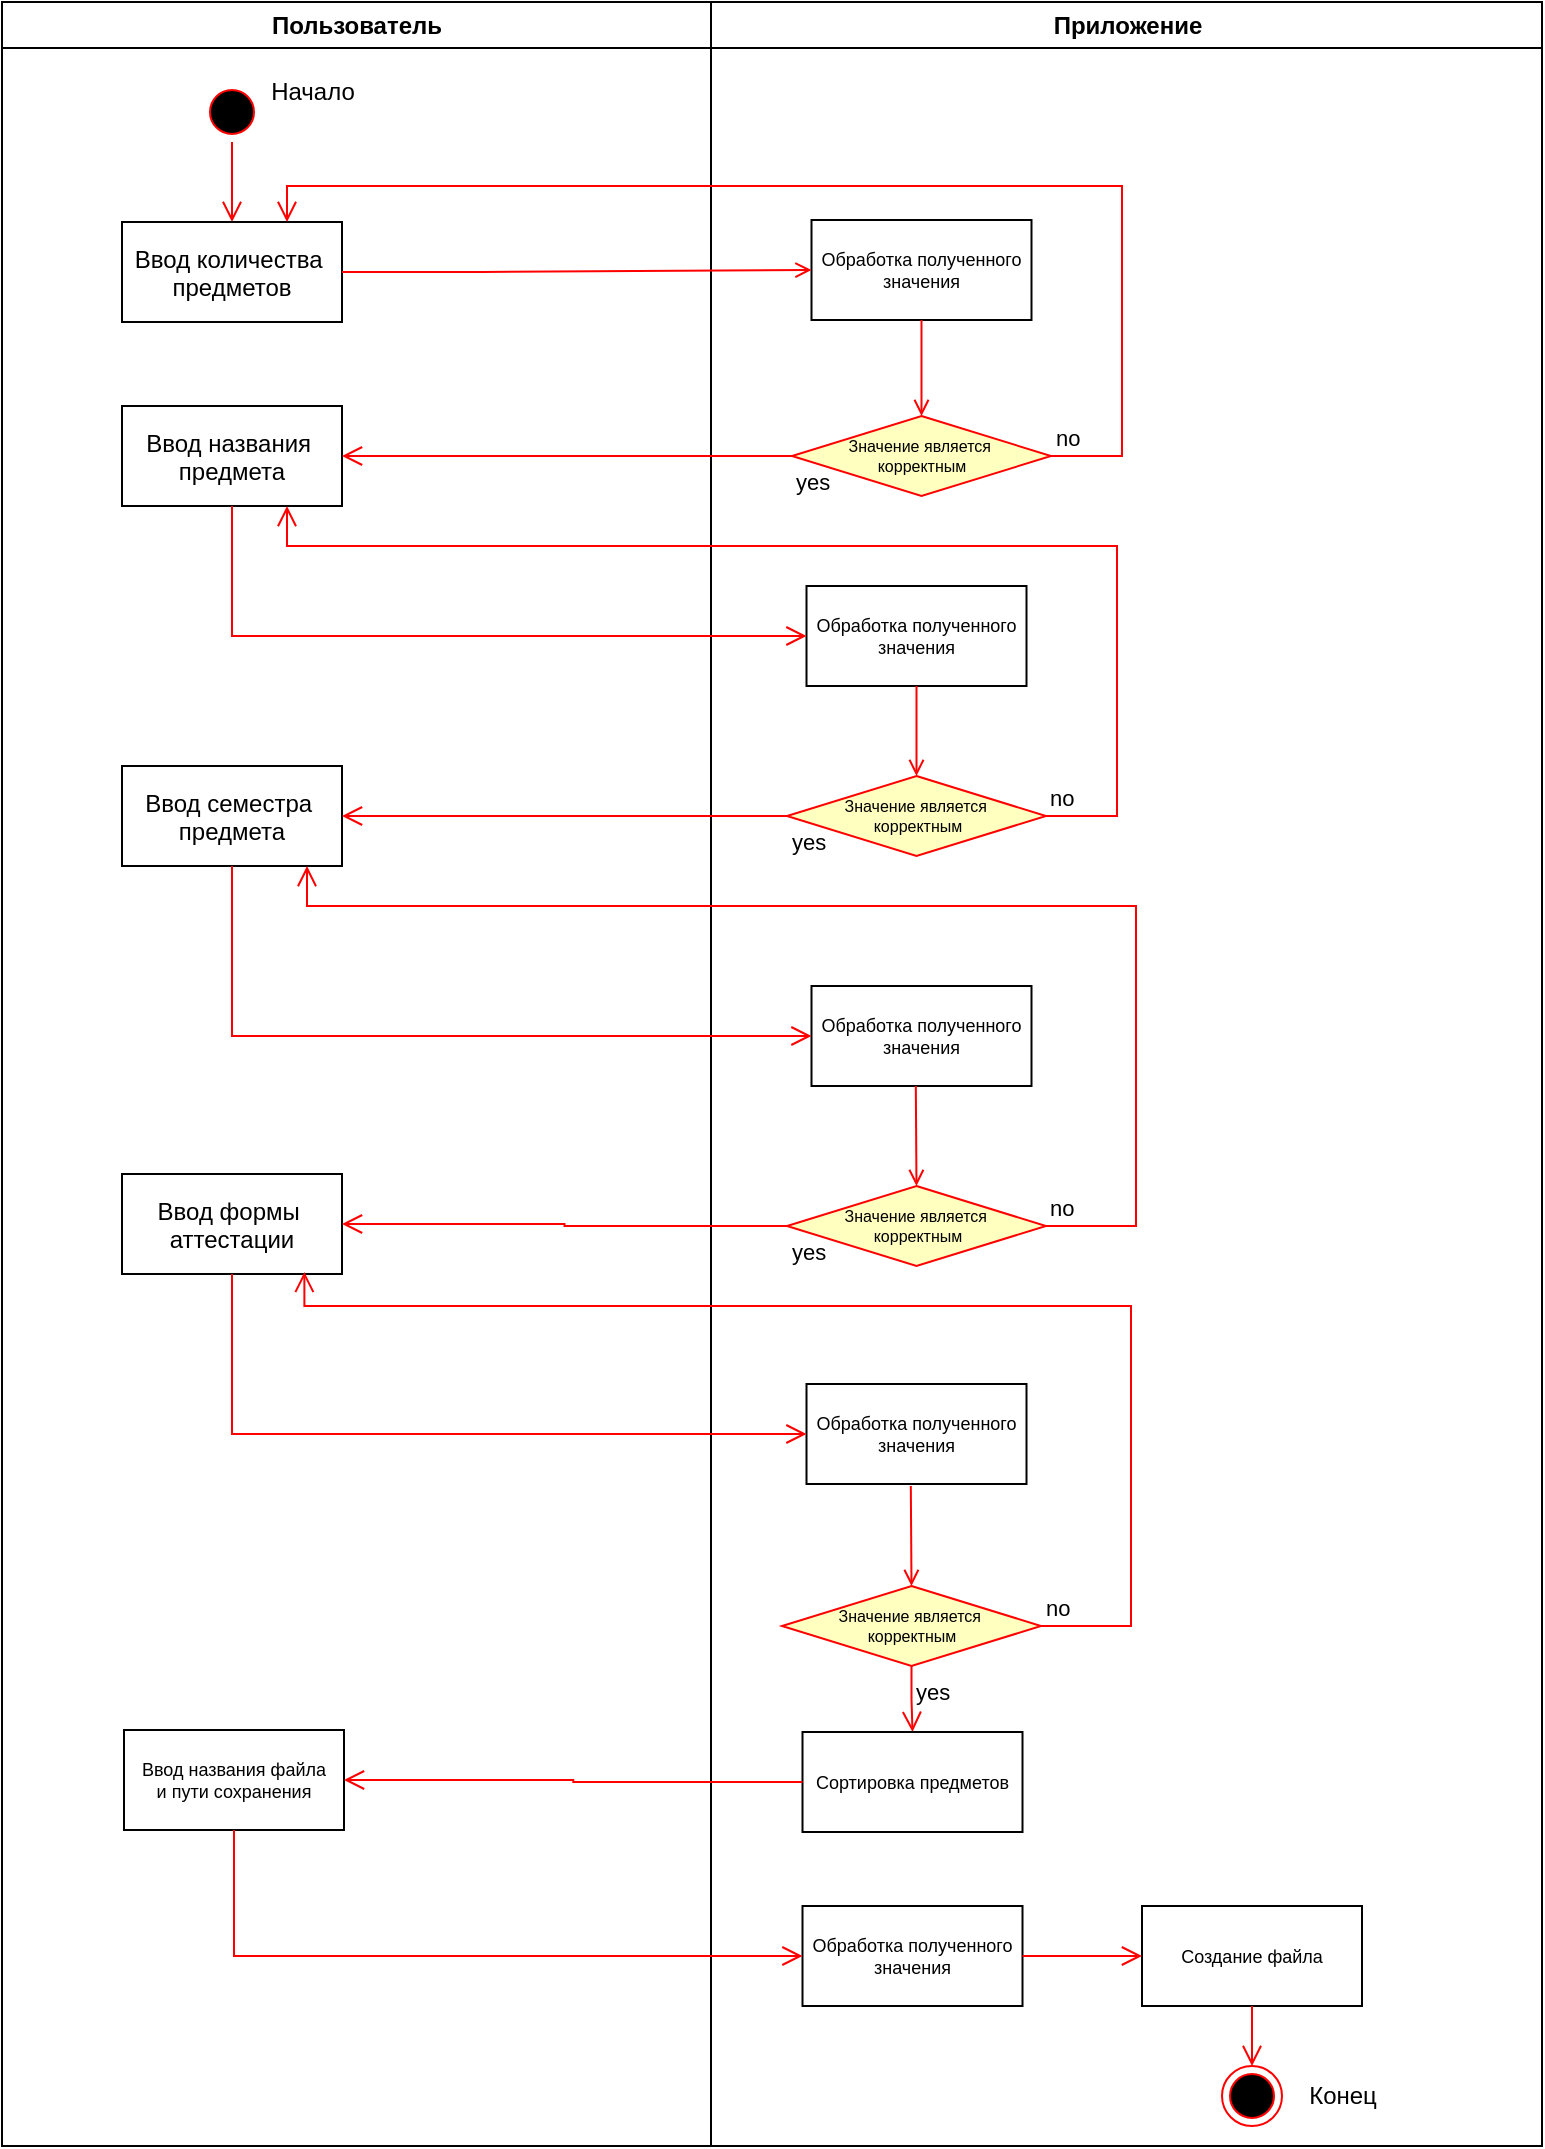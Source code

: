 <mxfile version="25.0.3">
  <diagram name="Page-1" id="e7e014a7-5840-1c2e-5031-d8a46d1fe8dd">
    <mxGraphModel dx="983" dy="546" grid="1" gridSize="10" guides="1" tooltips="1" connect="1" arrows="1" fold="1" page="1" pageScale="1" pageWidth="1169" pageHeight="826" background="none" math="0" shadow="0">
      <root>
        <mxCell id="0" />
        <mxCell id="1" parent="0" />
        <mxCell id="2" value="Пользователь" style="swimlane;whiteSpace=wrap" parent="1" vertex="1">
          <mxGeometry x="90" y="128" width="354.5" height="1072" as="geometry" />
        </mxCell>
        <mxCell id="5" value="" style="ellipse;shape=startState;fillColor=#000000;strokeColor=#ff0000;" parent="2" vertex="1">
          <mxGeometry x="100" y="40" width="30" height="30" as="geometry" />
        </mxCell>
        <mxCell id="6" value="" style="edgeStyle=elbowEdgeStyle;elbow=horizontal;verticalAlign=bottom;endArrow=open;endSize=8;strokeColor=#FF0000;endFill=1;rounded=0" parent="2" source="5" target="7" edge="1">
          <mxGeometry x="100" y="40" as="geometry">
            <mxPoint x="115" y="110" as="targetPoint" />
          </mxGeometry>
        </mxCell>
        <mxCell id="7" value="Ввод количества &#xa;предметов" style="" parent="2" vertex="1">
          <mxGeometry x="60" y="110" width="110" height="50" as="geometry" />
        </mxCell>
        <mxCell id="TJSlfYBAw52RXKxUST6J-41" value="Начало" style="text;html=1;align=center;verticalAlign=middle;resizable=0;points=[];autosize=1;strokeColor=none;fillColor=none;" vertex="1" parent="2">
          <mxGeometry x="120" y="30" width="70" height="30" as="geometry" />
        </mxCell>
        <mxCell id="TJSlfYBAw52RXKxUST6J-49" value="Ввод названия &#xa;предмета" style="" vertex="1" parent="2">
          <mxGeometry x="60" y="202" width="110" height="50" as="geometry" />
        </mxCell>
        <mxCell id="TJSlfYBAw52RXKxUST6J-56" value="Ввод семестра &#xa;предмета" style="" vertex="1" parent="2">
          <mxGeometry x="60" y="382" width="110" height="50" as="geometry" />
        </mxCell>
        <mxCell id="TJSlfYBAw52RXKxUST6J-63" value="Ввод формы &#xa;аттестации" style="" vertex="1" parent="2">
          <mxGeometry x="60" y="586" width="110" height="50" as="geometry" />
        </mxCell>
        <mxCell id="TJSlfYBAw52RXKxUST6J-74" value="Ввод названия файла&#xa;и пути сохранения" style="fontSize=9;" vertex="1" parent="2">
          <mxGeometry x="61" y="864" width="110" height="50" as="geometry" />
        </mxCell>
        <mxCell id="3" value="Приложение" style="swimlane;whiteSpace=wrap" parent="1" vertex="1">
          <mxGeometry x="444.5" y="128" width="415.5" height="1072" as="geometry" />
        </mxCell>
        <mxCell id="TJSlfYBAw52RXKxUST6J-42" value="Значение является&amp;nbsp;&lt;div&gt;корректным&lt;/div&gt;" style="rhombus;whiteSpace=wrap;html=1;fontColor=#000000;fillColor=#ffffc0;strokeColor=#ff0000;fontSize=8;" vertex="1" parent="3">
          <mxGeometry x="40.5" y="207" width="129.5" height="40" as="geometry" />
        </mxCell>
        <mxCell id="TJSlfYBAw52RXKxUST6J-45" value="Обработка полученного&#xa;значения" style="fontSize=9;" vertex="1" parent="3">
          <mxGeometry x="50.25" y="109" width="110" height="50" as="geometry" />
        </mxCell>
        <mxCell id="TJSlfYBAw52RXKxUST6J-46" value="" style="endArrow=open;strokeColor=#FF0000;endFill=1;rounded=0;entryX=0.5;entryY=0;entryDx=0;entryDy=0;exitX=0.5;exitY=1;exitDx=0;exitDy=0;" edge="1" parent="3" source="TJSlfYBAw52RXKxUST6J-45" target="TJSlfYBAw52RXKxUST6J-42">
          <mxGeometry relative="1" as="geometry">
            <mxPoint x="-194.5" y="233" as="sourcePoint" />
            <mxPoint x="40.5" y="232" as="targetPoint" />
            <Array as="points" />
          </mxGeometry>
        </mxCell>
        <mxCell id="TJSlfYBAw52RXKxUST6J-50" value="Обработка полученного&#xa;значения" style="fontSize=9;" vertex="1" parent="3">
          <mxGeometry x="47.75" y="292" width="110" height="50" as="geometry" />
        </mxCell>
        <mxCell id="TJSlfYBAw52RXKxUST6J-51" value="Значение является&amp;nbsp;&lt;div&gt;корректным&lt;/div&gt;" style="rhombus;whiteSpace=wrap;html=1;fontColor=#000000;fillColor=#ffffc0;strokeColor=#ff0000;fontSize=8;" vertex="1" parent="3">
          <mxGeometry x="38" y="387" width="129.5" height="40" as="geometry" />
        </mxCell>
        <mxCell id="TJSlfYBAw52RXKxUST6J-52" value="" style="endArrow=open;strokeColor=#FF0000;endFill=1;rounded=0;entryX=0.5;entryY=0;entryDx=0;entryDy=0;exitX=0.5;exitY=1;exitDx=0;exitDy=0;" edge="1" parent="3" target="TJSlfYBAw52RXKxUST6J-51" source="TJSlfYBAw52RXKxUST6J-50">
          <mxGeometry relative="1" as="geometry">
            <mxPoint x="102.5" y="339" as="sourcePoint" />
            <mxPoint x="38" y="412" as="targetPoint" />
            <Array as="points" />
          </mxGeometry>
        </mxCell>
        <mxCell id="TJSlfYBAw52RXKxUST6J-53" value="no" style="edgeStyle=orthogonalEdgeStyle;html=1;align=left;verticalAlign=bottom;endArrow=open;endSize=8;strokeColor=#ff0000;rounded=0;entryX=0.75;entryY=1;entryDx=0;entryDy=0;exitX=1;exitY=0.5;exitDx=0;exitDy=0;" edge="1" parent="3" target="TJSlfYBAw52RXKxUST6J-49">
          <mxGeometry x="-1" relative="1" as="geometry">
            <mxPoint x="-214.5" y="290" as="targetPoint" />
            <mxPoint x="167.5" y="407.0" as="sourcePoint" />
            <Array as="points">
              <mxPoint x="203" y="407" />
              <mxPoint x="203" y="272" />
              <mxPoint x="-212" y="272" />
            </Array>
          </mxGeometry>
        </mxCell>
        <mxCell id="TJSlfYBAw52RXKxUST6J-54" value="yes" style="edgeStyle=orthogonalEdgeStyle;html=1;align=left;verticalAlign=top;endArrow=open;endSize=8;strokeColor=#ff0000;rounded=0;" edge="1" parent="3" source="TJSlfYBAw52RXKxUST6J-51">
          <mxGeometry x="-1" relative="1" as="geometry">
            <mxPoint x="-184.5" y="407" as="targetPoint" />
          </mxGeometry>
        </mxCell>
        <mxCell id="TJSlfYBAw52RXKxUST6J-61" value="Обработка полученного&#xa;значения" style="fontSize=9;" vertex="1" parent="3">
          <mxGeometry x="50.25" y="492" width="110" height="50" as="geometry" />
        </mxCell>
        <mxCell id="TJSlfYBAw52RXKxUST6J-58" value="Значение является&amp;nbsp;&lt;div&gt;корректным&lt;/div&gt;" style="rhombus;whiteSpace=wrap;html=1;fontColor=#000000;fillColor=#ffffc0;strokeColor=#ff0000;fontSize=8;" vertex="1" parent="3">
          <mxGeometry x="38" y="592" width="129.5" height="40" as="geometry" />
        </mxCell>
        <mxCell id="TJSlfYBAw52RXKxUST6J-64" value="" style="endArrow=open;strokeColor=#FF0000;endFill=1;rounded=0;entryX=0.5;entryY=0;entryDx=0;entryDy=0;exitX=0.5;exitY=1;exitDx=0;exitDy=0;" edge="1" parent="3" target="TJSlfYBAw52RXKxUST6J-58">
          <mxGeometry relative="1" as="geometry">
            <mxPoint x="102.41" y="542" as="sourcePoint" />
            <mxPoint x="102.41" y="587" as="targetPoint" />
            <Array as="points" />
          </mxGeometry>
        </mxCell>
        <mxCell id="TJSlfYBAw52RXKxUST6J-65" value="Обработка полученного&#xa;значения" style="fontSize=9;" vertex="1" parent="3">
          <mxGeometry x="47.75" y="691" width="110" height="50" as="geometry" />
        </mxCell>
        <mxCell id="TJSlfYBAw52RXKxUST6J-67" value="Значение является&amp;nbsp;&lt;div&gt;корректным&lt;/div&gt;" style="rhombus;whiteSpace=wrap;html=1;fontColor=#000000;fillColor=#ffffc0;strokeColor=#ff0000;fontSize=8;" vertex="1" parent="3">
          <mxGeometry x="35.5" y="792" width="129.5" height="40" as="geometry" />
        </mxCell>
        <mxCell id="TJSlfYBAw52RXKxUST6J-68" value="" style="endArrow=open;strokeColor=#FF0000;endFill=1;rounded=0;entryX=0.5;entryY=0;entryDx=0;entryDy=0;exitX=0.5;exitY=1;exitDx=0;exitDy=0;" edge="1" parent="3" target="TJSlfYBAw52RXKxUST6J-67">
          <mxGeometry relative="1" as="geometry">
            <mxPoint x="99.91" y="742" as="sourcePoint" />
            <mxPoint x="99.91" y="787" as="targetPoint" />
            <Array as="points" />
          </mxGeometry>
        </mxCell>
        <mxCell id="TJSlfYBAw52RXKxUST6J-70" value="yes" style="edgeStyle=orthogonalEdgeStyle;html=1;align=left;verticalAlign=top;endArrow=open;endSize=8;strokeColor=#ff0000;rounded=0;entryX=0.5;entryY=0;entryDx=0;entryDy=0;" edge="1" parent="3" source="TJSlfYBAw52RXKxUST6J-67" target="TJSlfYBAw52RXKxUST6J-71">
          <mxGeometry x="-1" relative="1" as="geometry">
            <mxPoint x="-187" y="811" as="targetPoint" />
          </mxGeometry>
        </mxCell>
        <mxCell id="TJSlfYBAw52RXKxUST6J-71" value="Сортировка предметов" style="fontSize=9;" vertex="1" parent="3">
          <mxGeometry x="45.75" y="865" width="110" height="50" as="geometry" />
        </mxCell>
        <mxCell id="TJSlfYBAw52RXKxUST6J-77" value="Обработка полученного&#xa;значения" style="fontSize=9;" vertex="1" parent="3">
          <mxGeometry x="45.75" y="952" width="110" height="50" as="geometry" />
        </mxCell>
        <mxCell id="TJSlfYBAw52RXKxUST6J-79" value="Создание файла" style="fontSize=9;" vertex="1" parent="3">
          <mxGeometry x="215.5" y="952" width="110" height="50" as="geometry" />
        </mxCell>
        <mxCell id="TJSlfYBAw52RXKxUST6J-80" value="" style="edgeStyle=orthogonalEdgeStyle;html=1;align=left;verticalAlign=top;endArrow=open;endSize=8;strokeColor=#ff0000;rounded=0;entryX=0;entryY=0.5;entryDx=0;entryDy=0;exitX=1;exitY=0.5;exitDx=0;exitDy=0;" edge="1" parent="3" source="TJSlfYBAw52RXKxUST6J-77" target="TJSlfYBAw52RXKxUST6J-79">
          <mxGeometry x="-1" relative="1" as="geometry">
            <mxPoint x="279.5" y="1111" as="targetPoint" />
            <mxPoint x="-4.5" y="1048" as="sourcePoint" />
          </mxGeometry>
        </mxCell>
        <mxCell id="TJSlfYBAw52RXKxUST6J-81" value="" style="ellipse;html=1;shape=endState;fillColor=#000000;strokeColor=#ff0000;" vertex="1" parent="3">
          <mxGeometry x="255.5" y="1032" width="30" height="30" as="geometry" />
        </mxCell>
        <mxCell id="TJSlfYBAw52RXKxUST6J-82" value="" style="edgeStyle=orthogonalEdgeStyle;html=1;align=left;verticalAlign=top;endArrow=open;endSize=8;strokeColor=#ff0000;rounded=0;entryX=0.5;entryY=0;entryDx=0;entryDy=0;exitX=0.5;exitY=1;exitDx=0;exitDy=0;" edge="1" parent="3" source="TJSlfYBAw52RXKxUST6J-79" target="TJSlfYBAw52RXKxUST6J-81">
          <mxGeometry x="-1" relative="1" as="geometry">
            <mxPoint x="225" y="1032" as="targetPoint" />
            <mxPoint x="165" y="1032" as="sourcePoint" />
          </mxGeometry>
        </mxCell>
        <mxCell id="TJSlfYBAw52RXKxUST6J-83" value="Конец" style="text;html=1;align=center;verticalAlign=middle;resizable=0;points=[];autosize=1;strokeColor=none;fillColor=none;" vertex="1" parent="3">
          <mxGeometry x="285.5" y="1032" width="60" height="30" as="geometry" />
        </mxCell>
        <mxCell id="9" value="" style="endArrow=open;strokeColor=#FF0000;endFill=1;rounded=0;entryX=0;entryY=0.5;entryDx=0;entryDy=0;exitX=1;exitY=0.5;exitDx=0;exitDy=0;" parent="1" source="7" target="TJSlfYBAw52RXKxUST6J-45" edge="1">
          <mxGeometry relative="1" as="geometry">
            <mxPoint x="205" y="348" as="targetPoint" />
            <Array as="points">
              <mxPoint x="330" y="263" />
            </Array>
          </mxGeometry>
        </mxCell>
        <mxCell id="TJSlfYBAw52RXKxUST6J-43" value="no" style="edgeStyle=orthogonalEdgeStyle;html=1;align=left;verticalAlign=bottom;endArrow=open;endSize=8;strokeColor=#ff0000;rounded=0;entryX=0.75;entryY=0;entryDx=0;entryDy=0;exitX=1;exitY=0.5;exitDx=0;exitDy=0;" edge="1" parent="1">
          <mxGeometry x="-1" relative="1" as="geometry">
            <mxPoint x="232.5" y="238" as="targetPoint" />
            <mxPoint x="614.5" y="355.0" as="sourcePoint" />
            <Array as="points">
              <mxPoint x="650" y="355" />
              <mxPoint x="650" y="220" />
              <mxPoint x="233" y="220" />
            </Array>
          </mxGeometry>
        </mxCell>
        <mxCell id="TJSlfYBAw52RXKxUST6J-44" value="yes" style="edgeStyle=orthogonalEdgeStyle;html=1;align=left;verticalAlign=top;endArrow=open;endSize=8;strokeColor=#ff0000;rounded=0;entryX=1;entryY=0.5;entryDx=0;entryDy=0;" edge="1" source="TJSlfYBAw52RXKxUST6J-42" parent="1" target="TJSlfYBAw52RXKxUST6J-49">
          <mxGeometry x="-1" relative="1" as="geometry">
            <mxPoint x="510" y="410" as="targetPoint" />
          </mxGeometry>
        </mxCell>
        <mxCell id="TJSlfYBAw52RXKxUST6J-57" value="" style="edgeStyle=orthogonalEdgeStyle;html=1;align=left;verticalAlign=top;endArrow=open;endSize=8;strokeColor=#ff0000;rounded=0;entryX=0;entryY=0.5;entryDx=0;entryDy=0;exitX=0.5;exitY=1;exitDx=0;exitDy=0;" edge="1" parent="1" source="TJSlfYBAw52RXKxUST6J-49" target="TJSlfYBAw52RXKxUST6J-50">
          <mxGeometry x="-1" relative="1" as="geometry">
            <mxPoint x="250" y="460" as="targetPoint" />
            <mxPoint x="475" y="460" as="sourcePoint" />
          </mxGeometry>
        </mxCell>
        <mxCell id="TJSlfYBAw52RXKxUST6J-59" value="no" style="edgeStyle=orthogonalEdgeStyle;html=1;align=left;verticalAlign=bottom;endArrow=open;endSize=8;strokeColor=#ff0000;rounded=0;entryX=0.75;entryY=1;entryDx=0;entryDy=0;exitX=1;exitY=0.5;exitDx=0;exitDy=0;" edge="1" parent="1" source="TJSlfYBAw52RXKxUST6J-58">
          <mxGeometry x="-1" relative="1" as="geometry">
            <mxPoint x="242.5" y="560" as="targetPoint" />
            <mxPoint x="622" y="715.0" as="sourcePoint" />
            <Array as="points">
              <mxPoint x="657" y="740" />
              <mxPoint x="657" y="580" />
              <mxPoint x="243" y="580" />
            </Array>
          </mxGeometry>
        </mxCell>
        <mxCell id="TJSlfYBAw52RXKxUST6J-60" value="yes" style="edgeStyle=orthogonalEdgeStyle;html=1;align=left;verticalAlign=top;endArrow=open;endSize=8;strokeColor=#ff0000;rounded=0;entryX=1;entryY=0.5;entryDx=0;entryDy=0;" edge="1" parent="1" source="TJSlfYBAw52RXKxUST6J-58" target="TJSlfYBAw52RXKxUST6J-63">
          <mxGeometry x="-1" relative="1" as="geometry">
            <mxPoint x="267.5" y="715" as="targetPoint" />
          </mxGeometry>
        </mxCell>
        <mxCell id="TJSlfYBAw52RXKxUST6J-62" value="" style="edgeStyle=orthogonalEdgeStyle;html=1;align=left;verticalAlign=top;endArrow=open;endSize=8;strokeColor=#ff0000;rounded=0;entryX=0;entryY=0.5;entryDx=0;entryDy=0;exitX=0.5;exitY=1;exitDx=0;exitDy=0;" edge="1" parent="1" source="TJSlfYBAw52RXKxUST6J-56" target="TJSlfYBAw52RXKxUST6J-61">
          <mxGeometry x="-1" relative="1" as="geometry">
            <mxPoint x="443.98" y="715" as="targetPoint" />
            <mxPoint x="156.98" y="650" as="sourcePoint" />
          </mxGeometry>
        </mxCell>
        <mxCell id="TJSlfYBAw52RXKxUST6J-66" value="" style="edgeStyle=orthogonalEdgeStyle;html=1;align=left;verticalAlign=top;endArrow=open;endSize=8;strokeColor=#ff0000;rounded=0;entryX=0;entryY=0.5;entryDx=0;entryDy=0;exitX=0.5;exitY=1;exitDx=0;exitDy=0;" edge="1" parent="1" source="TJSlfYBAw52RXKxUST6J-63" target="TJSlfYBAw52RXKxUST6J-65">
          <mxGeometry x="-1" relative="1" as="geometry">
            <mxPoint x="470" y="945" as="targetPoint" />
            <mxPoint x="180" y="860" as="sourcePoint" />
          </mxGeometry>
        </mxCell>
        <mxCell id="TJSlfYBAw52RXKxUST6J-69" value="no" style="edgeStyle=orthogonalEdgeStyle;html=1;align=left;verticalAlign=bottom;endArrow=open;endSize=8;strokeColor=#ff0000;rounded=0;exitX=1;exitY=0.5;exitDx=0;exitDy=0;entryX=0.829;entryY=0.979;entryDx=0;entryDy=0;entryPerimeter=0;" edge="1" parent="1" source="TJSlfYBAw52RXKxUST6J-67" target="TJSlfYBAw52RXKxUST6J-63">
          <mxGeometry x="-1" relative="1" as="geometry">
            <mxPoint x="240" y="770" as="targetPoint" />
            <mxPoint x="619.5" y="915.0" as="sourcePoint" />
            <Array as="points">
              <mxPoint x="654.5" y="940" />
              <mxPoint x="654.5" y="780" />
              <mxPoint x="241.5" y="780" />
            </Array>
          </mxGeometry>
        </mxCell>
        <mxCell id="TJSlfYBAw52RXKxUST6J-76" value="" style="edgeStyle=orthogonalEdgeStyle;html=1;align=left;verticalAlign=top;endArrow=open;endSize=8;strokeColor=#ff0000;rounded=0;entryX=1;entryY=0.5;entryDx=0;entryDy=0;exitX=0;exitY=0.5;exitDx=0;exitDy=0;" edge="1" parent="1" source="TJSlfYBAw52RXKxUST6J-71" target="TJSlfYBAw52RXKxUST6J-74">
          <mxGeometry x="-1" relative="1" as="geometry">
            <mxPoint x="397" y="990" as="targetPoint" />
            <mxPoint x="110" y="910" as="sourcePoint" />
          </mxGeometry>
        </mxCell>
        <mxCell id="TJSlfYBAw52RXKxUST6J-78" value="" style="edgeStyle=orthogonalEdgeStyle;html=1;align=left;verticalAlign=top;endArrow=open;endSize=8;strokeColor=#ff0000;rounded=0;entryX=0;entryY=0.5;entryDx=0;entryDy=0;exitX=0.5;exitY=1;exitDx=0;exitDy=0;" edge="1" parent="1" source="TJSlfYBAw52RXKxUST6J-74" target="TJSlfYBAw52RXKxUST6J-77">
          <mxGeometry x="-1" relative="1" as="geometry">
            <mxPoint x="200" y="1110" as="targetPoint" />
            <mxPoint x="429" y="1111" as="sourcePoint" />
          </mxGeometry>
        </mxCell>
      </root>
    </mxGraphModel>
  </diagram>
</mxfile>
